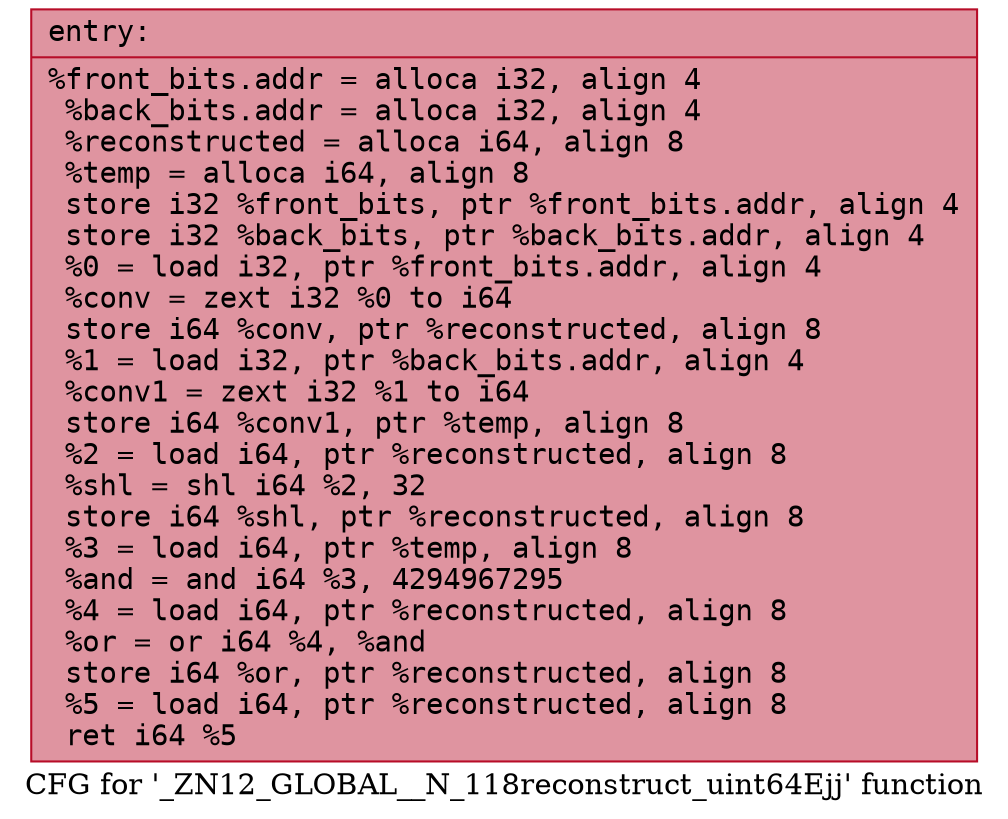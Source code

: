 digraph "CFG for '_ZN12_GLOBAL__N_118reconstruct_uint64Ejj' function" {
	label="CFG for '_ZN12_GLOBAL__N_118reconstruct_uint64Ejj' function";

	Node0x556a6cdca6e0 [shape=record,color="#b70d28ff", style=filled, fillcolor="#b70d2870" fontname="Courier",label="{entry:\l|  %front_bits.addr = alloca i32, align 4\l  %back_bits.addr = alloca i32, align 4\l  %reconstructed = alloca i64, align 8\l  %temp = alloca i64, align 8\l  store i32 %front_bits, ptr %front_bits.addr, align 4\l  store i32 %back_bits, ptr %back_bits.addr, align 4\l  %0 = load i32, ptr %front_bits.addr, align 4\l  %conv = zext i32 %0 to i64\l  store i64 %conv, ptr %reconstructed, align 8\l  %1 = load i32, ptr %back_bits.addr, align 4\l  %conv1 = zext i32 %1 to i64\l  store i64 %conv1, ptr %temp, align 8\l  %2 = load i64, ptr %reconstructed, align 8\l  %shl = shl i64 %2, 32\l  store i64 %shl, ptr %reconstructed, align 8\l  %3 = load i64, ptr %temp, align 8\l  %and = and i64 %3, 4294967295\l  %4 = load i64, ptr %reconstructed, align 8\l  %or = or i64 %4, %and\l  store i64 %or, ptr %reconstructed, align 8\l  %5 = load i64, ptr %reconstructed, align 8\l  ret i64 %5\l}"];
}
